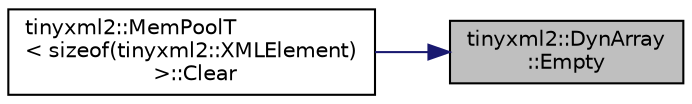 digraph "tinyxml2::DynArray::Empty"
{
 // LATEX_PDF_SIZE
  edge [fontname="Helvetica",fontsize="10",labelfontname="Helvetica",labelfontsize="10"];
  node [fontname="Helvetica",fontsize="10",shape=record];
  rankdir="RL";
  Node1 [label="tinyxml2::DynArray\l::Empty",height=0.2,width=0.4,color="black", fillcolor="grey75", style="filled", fontcolor="black",tooltip=" "];
  Node1 -> Node2 [dir="back",color="midnightblue",fontsize="10",style="solid",fontname="Helvetica"];
  Node2 [label="tinyxml2::MemPoolT\l\< sizeof(tinyxml2::XMLElement)\l \>::Clear",height=0.2,width=0.4,color="black", fillcolor="white", style="filled",URL="$classtinyxml2_1_1MemPoolT.html#a22d595caa0e9d23aa080f49ca6475fdd",tooltip=" "];
}
